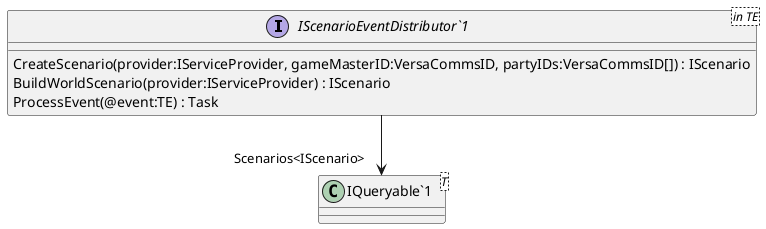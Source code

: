 @startuml
interface "IScenarioEventDistributor`1"<in TE> {
    CreateScenario(provider:IServiceProvider, gameMasterID:VersaCommsID, partyIDs:VersaCommsID[]) : IScenario
    BuildWorldScenario(provider:IServiceProvider) : IScenario
    ProcessEvent(@event:TE) : Task
}
class "IQueryable`1"<T> {
}
"IScenarioEventDistributor`1" --> "Scenarios<IScenario>" "IQueryable`1"
@enduml
